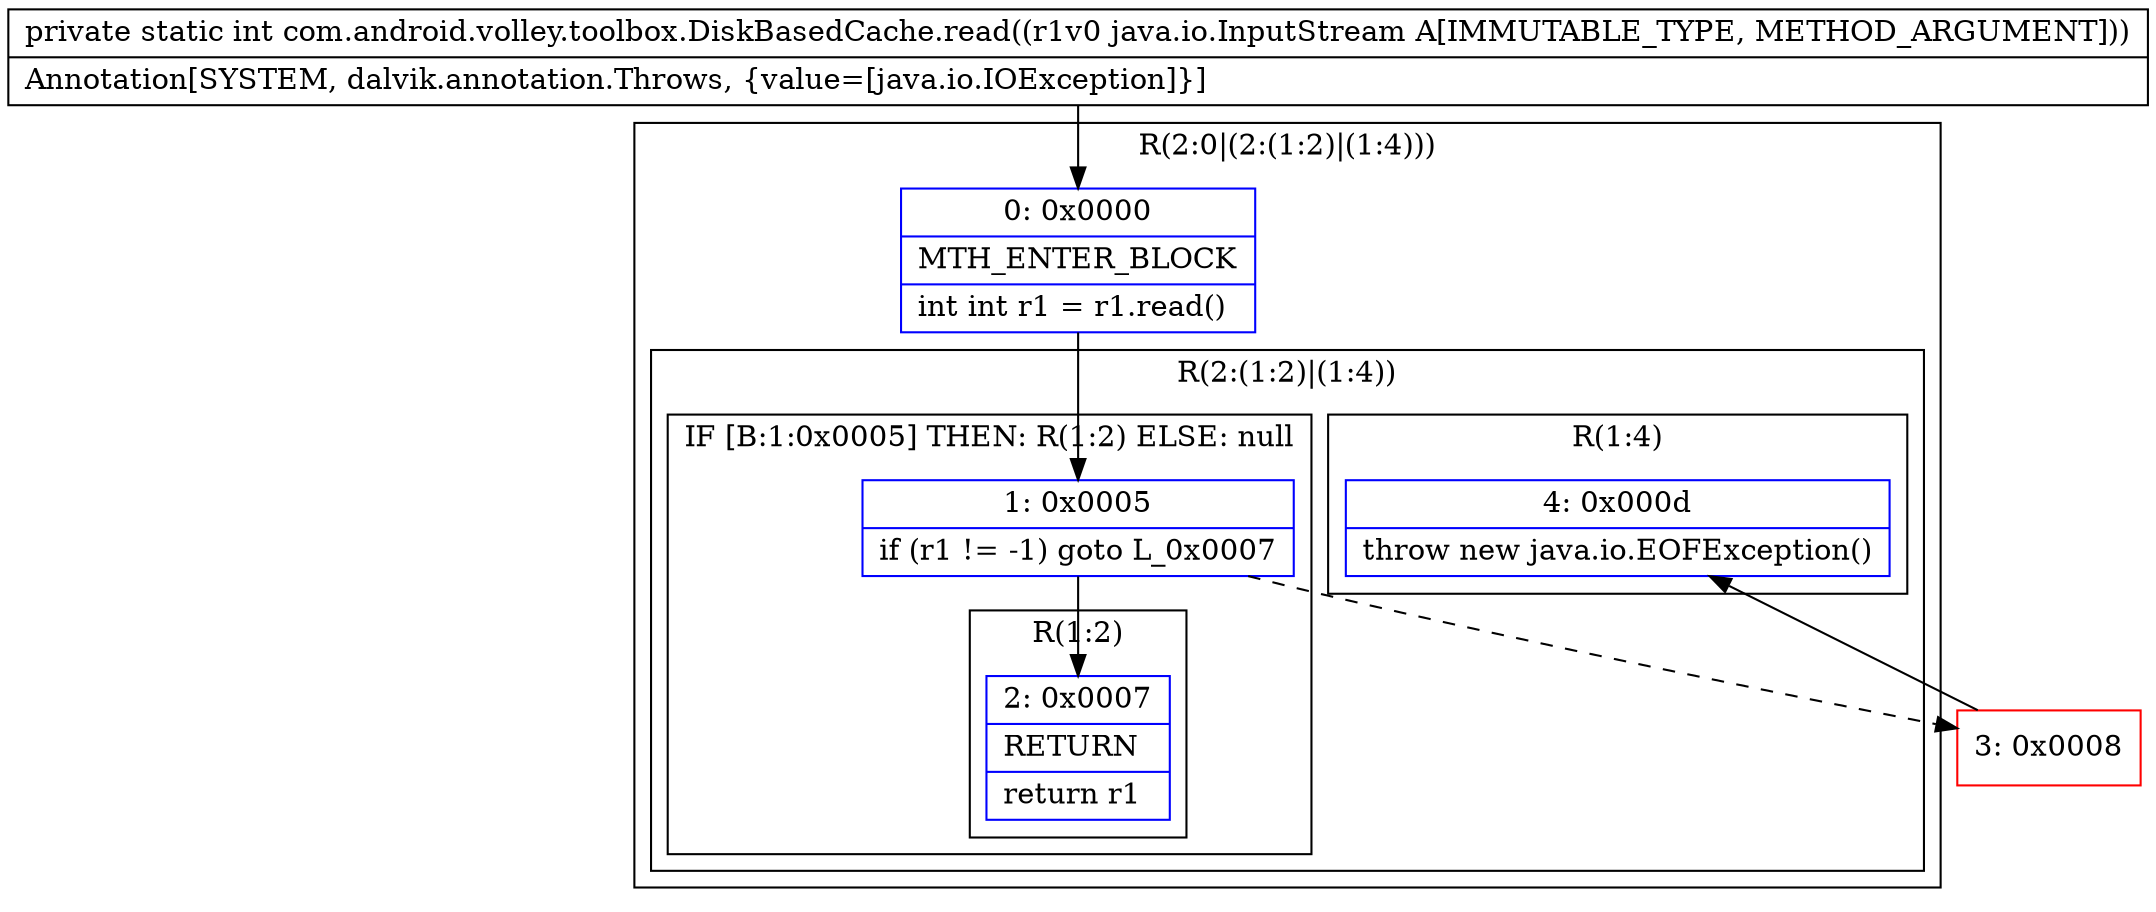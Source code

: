 digraph "CFG forcom.android.volley.toolbox.DiskBasedCache.read(Ljava\/io\/InputStream;)I" {
subgraph cluster_Region_1623163544 {
label = "R(2:0|(2:(1:2)|(1:4)))";
node [shape=record,color=blue];
Node_0 [shape=record,label="{0\:\ 0x0000|MTH_ENTER_BLOCK\l|int int r1 = r1.read()\l}"];
subgraph cluster_Region_607635439 {
label = "R(2:(1:2)|(1:4))";
node [shape=record,color=blue];
subgraph cluster_IfRegion_290461426 {
label = "IF [B:1:0x0005] THEN: R(1:2) ELSE: null";
node [shape=record,color=blue];
Node_1 [shape=record,label="{1\:\ 0x0005|if (r1 != \-1) goto L_0x0007\l}"];
subgraph cluster_Region_15440861 {
label = "R(1:2)";
node [shape=record,color=blue];
Node_2 [shape=record,label="{2\:\ 0x0007|RETURN\l|return r1\l}"];
}
}
subgraph cluster_Region_590673358 {
label = "R(1:4)";
node [shape=record,color=blue];
Node_4 [shape=record,label="{4\:\ 0x000d|throw new java.io.EOFException()\l}"];
}
}
}
Node_3 [shape=record,color=red,label="{3\:\ 0x0008}"];
MethodNode[shape=record,label="{private static int com.android.volley.toolbox.DiskBasedCache.read((r1v0 java.io.InputStream A[IMMUTABLE_TYPE, METHOD_ARGUMENT]))  | Annotation[SYSTEM, dalvik.annotation.Throws, \{value=[java.io.IOException]\}]\l}"];
MethodNode -> Node_0;
Node_0 -> Node_1;
Node_1 -> Node_2;
Node_1 -> Node_3[style=dashed];
Node_3 -> Node_4;
}


